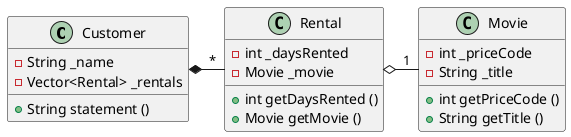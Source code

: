 @startuml
Customer *- "*" Rental
Rental   o- "1" Movie

class Customer {
    - String _name
    - Vector<Rental> _rentals
    + String statement ()
    }

class Rental {
    - int _daysRented
    - Movie _movie
    + int getDaysRented ()
    + Movie getMovie ()
    }

class Movie {
    - int _priceCode
    - String _title
    + int getPriceCode ()
    + String getTitle ()
    }

@enduml
